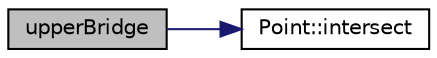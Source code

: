 digraph "upperBridge"
{
  edge [fontname="Helvetica",fontsize="10",labelfontname="Helvetica",labelfontsize="10"];
  node [fontname="Helvetica",fontsize="10",shape=record];
  rankdir="LR";
  Node33 [label="upperBridge",height=0.2,width=0.4,color="black", fillcolor="grey75", style="filled", fontcolor="black"];
  Node33 -> Node34 [color="midnightblue",fontsize="10",style="solid",fontname="Helvetica"];
  Node34 [label="Point::intersect",height=0.2,width=0.4,color="black", fillcolor="white", style="filled",URL="$d0/d69/class_point.html#a1d8545b389dc6e4d16fc7e6e03fbb456"];
}
